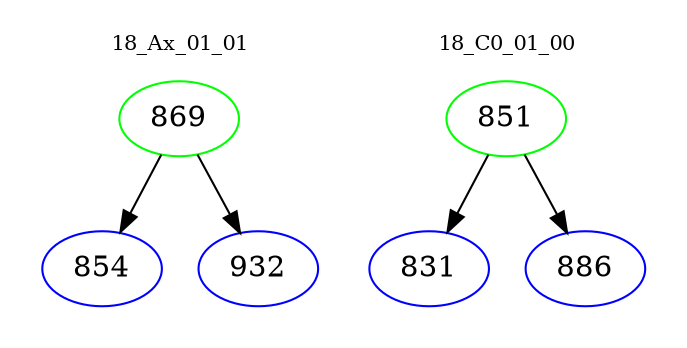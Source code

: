 digraph{
subgraph cluster_0 {
color = white
label = "18_Ax_01_01";
fontsize=10;
T0_869 [label="869", color="green"]
T0_869 -> T0_854 [color="black"]
T0_854 [label="854", color="blue"]
T0_869 -> T0_932 [color="black"]
T0_932 [label="932", color="blue"]
}
subgraph cluster_1 {
color = white
label = "18_C0_01_00";
fontsize=10;
T1_851 [label="851", color="green"]
T1_851 -> T1_831 [color="black"]
T1_831 [label="831", color="blue"]
T1_851 -> T1_886 [color="black"]
T1_886 [label="886", color="blue"]
}
}
